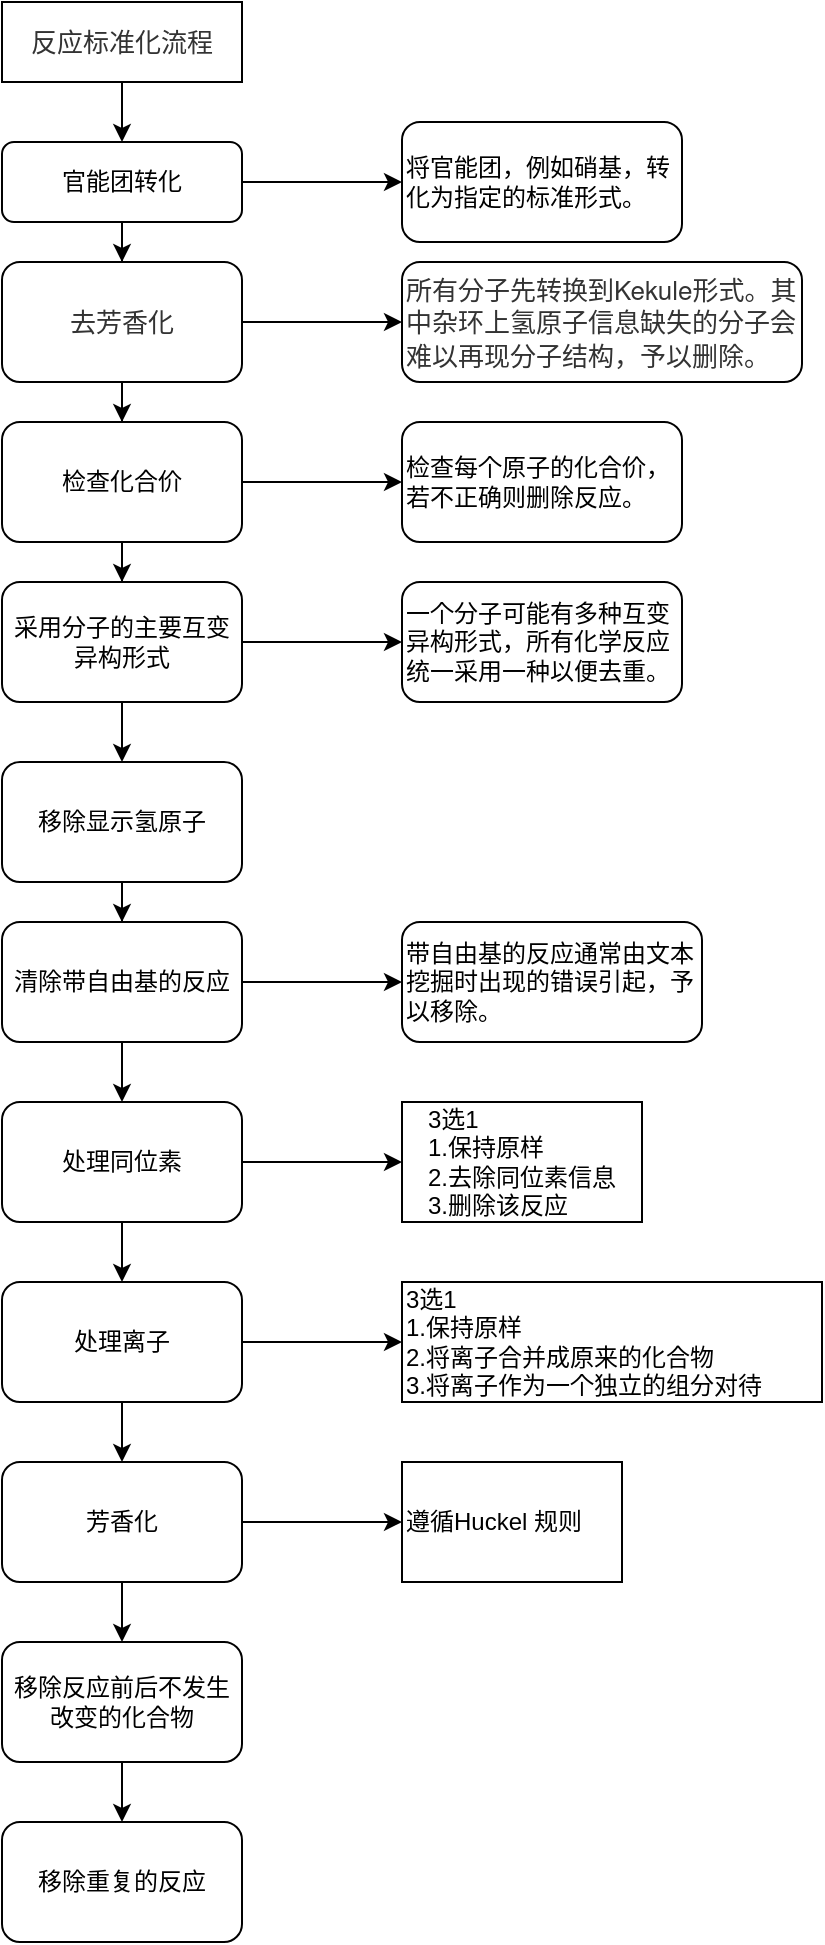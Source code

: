 <mxfile version="14.2.7" type="github">
  <diagram id="C5RBs43oDa-KdzZeNtuy" name="Page-1">
    <mxGraphModel dx="614" dy="681" grid="1" gridSize="10" guides="1" tooltips="1" connect="1" arrows="1" fold="1" page="1" pageScale="1" pageWidth="827" pageHeight="1169" math="0" shadow="0">
      <root>
        <mxCell id="WIyWlLk6GJQsqaUBKTNV-0" />
        <mxCell id="WIyWlLk6GJQsqaUBKTNV-1" parent="WIyWlLk6GJQsqaUBKTNV-0" />
        <mxCell id="pPOjZ__AMGa9lNMVOs1m-5" value="" style="edgeStyle=orthogonalEdgeStyle;rounded=0;orthogonalLoop=1;jettySize=auto;html=1;" parent="WIyWlLk6GJQsqaUBKTNV-1" source="WIyWlLk6GJQsqaUBKTNV-3" target="pPOjZ__AMGa9lNMVOs1m-4" edge="1">
          <mxGeometry relative="1" as="geometry" />
        </mxCell>
        <mxCell id="DUKsNaO2OgnoyrDqJkuF-23" value="" style="edgeStyle=orthogonalEdgeStyle;rounded=0;orthogonalLoop=1;jettySize=auto;html=1;" edge="1" parent="WIyWlLk6GJQsqaUBKTNV-1" source="WIyWlLk6GJQsqaUBKTNV-3" target="DUKsNaO2OgnoyrDqJkuF-22">
          <mxGeometry relative="1" as="geometry" />
        </mxCell>
        <mxCell id="WIyWlLk6GJQsqaUBKTNV-3" value="官能团转化" style="rounded=1;whiteSpace=wrap;html=1;fontSize=12;glass=0;strokeWidth=1;shadow=0;" parent="WIyWlLk6GJQsqaUBKTNV-1" vertex="1">
          <mxGeometry x="150" y="90" width="120" height="40" as="geometry" />
        </mxCell>
        <mxCell id="pPOjZ__AMGa9lNMVOs1m-3" value="" style="edgeStyle=orthogonalEdgeStyle;rounded=0;orthogonalLoop=1;jettySize=auto;html=1;" parent="WIyWlLk6GJQsqaUBKTNV-1" source="pPOjZ__AMGa9lNMVOs1m-2" target="WIyWlLk6GJQsqaUBKTNV-3" edge="1">
          <mxGeometry relative="1" as="geometry" />
        </mxCell>
        <mxCell id="pPOjZ__AMGa9lNMVOs1m-2" value="&lt;span style=&quot;color: rgb(51 , 51 , 51) ; font-family: &amp;#34;helvetica neue&amp;#34; , &amp;#34;helvetica&amp;#34; , &amp;#34;arial&amp;#34; , &amp;#34;hiragino sans gb&amp;#34; , &amp;#34;hiragino sans gb w3&amp;#34; , &amp;#34;microsoft yahei ui&amp;#34; , &amp;#34;microsoft yahei&amp;#34; , sans-serif ; font-size: 13px&quot;&gt;反应标准化流程&lt;/span&gt;" style="rounded=0;whiteSpace=wrap;html=1;" parent="WIyWlLk6GJQsqaUBKTNV-1" vertex="1">
          <mxGeometry x="150" y="20" width="120" height="40" as="geometry" />
        </mxCell>
        <mxCell id="pPOjZ__AMGa9lNMVOs1m-7" value="" style="edgeStyle=orthogonalEdgeStyle;rounded=0;orthogonalLoop=1;jettySize=auto;html=1;" parent="WIyWlLk6GJQsqaUBKTNV-1" source="pPOjZ__AMGa9lNMVOs1m-4" target="pPOjZ__AMGa9lNMVOs1m-6" edge="1">
          <mxGeometry relative="1" as="geometry" />
        </mxCell>
        <mxCell id="DUKsNaO2OgnoyrDqJkuF-25" value="" style="edgeStyle=orthogonalEdgeStyle;rounded=0;orthogonalLoop=1;jettySize=auto;html=1;" edge="1" parent="WIyWlLk6GJQsqaUBKTNV-1" source="pPOjZ__AMGa9lNMVOs1m-4" target="DUKsNaO2OgnoyrDqJkuF-24">
          <mxGeometry relative="1" as="geometry" />
        </mxCell>
        <mxCell id="pPOjZ__AMGa9lNMVOs1m-4" value="&lt;span style=&quot;color: rgb(51 , 51 , 51) ; font-family: &amp;#34;helvetica neue&amp;#34; , &amp;#34;helvetica&amp;#34; , &amp;#34;arial&amp;#34; , &amp;#34;hiragino sans gb&amp;#34; , &amp;#34;hiragino sans gb w3&amp;#34; , &amp;#34;microsoft yahei ui&amp;#34; , &amp;#34;microsoft yahei&amp;#34; , sans-serif ; font-size: 13px ; text-align: left&quot;&gt;去芳香化&lt;/span&gt;" style="whiteSpace=wrap;html=1;rounded=1;shadow=0;strokeWidth=1;glass=0;" parent="WIyWlLk6GJQsqaUBKTNV-1" vertex="1">
          <mxGeometry x="150" y="150" width="120" height="60" as="geometry" />
        </mxCell>
        <mxCell id="DUKsNaO2OgnoyrDqJkuF-1" value="" style="edgeStyle=orthogonalEdgeStyle;rounded=0;orthogonalLoop=1;jettySize=auto;html=1;" edge="1" parent="WIyWlLk6GJQsqaUBKTNV-1" source="pPOjZ__AMGa9lNMVOs1m-6" target="DUKsNaO2OgnoyrDqJkuF-0">
          <mxGeometry relative="1" as="geometry" />
        </mxCell>
        <mxCell id="DUKsNaO2OgnoyrDqJkuF-27" value="" style="edgeStyle=orthogonalEdgeStyle;rounded=0;orthogonalLoop=1;jettySize=auto;html=1;" edge="1" parent="WIyWlLk6GJQsqaUBKTNV-1" source="pPOjZ__AMGa9lNMVOs1m-6" target="DUKsNaO2OgnoyrDqJkuF-26">
          <mxGeometry relative="1" as="geometry" />
        </mxCell>
        <mxCell id="pPOjZ__AMGa9lNMVOs1m-6" value="检查化合价" style="whiteSpace=wrap;html=1;rounded=1;shadow=0;strokeWidth=1;glass=0;" parent="WIyWlLk6GJQsqaUBKTNV-1" vertex="1">
          <mxGeometry x="150" y="230" width="120" height="60" as="geometry" />
        </mxCell>
        <mxCell id="DUKsNaO2OgnoyrDqJkuF-3" value="" style="edgeStyle=orthogonalEdgeStyle;rounded=0;orthogonalLoop=1;jettySize=auto;html=1;" edge="1" parent="WIyWlLk6GJQsqaUBKTNV-1" source="DUKsNaO2OgnoyrDqJkuF-0" target="DUKsNaO2OgnoyrDqJkuF-2">
          <mxGeometry relative="1" as="geometry" />
        </mxCell>
        <mxCell id="DUKsNaO2OgnoyrDqJkuF-29" value="" style="edgeStyle=orthogonalEdgeStyle;rounded=0;orthogonalLoop=1;jettySize=auto;html=1;" edge="1" parent="WIyWlLk6GJQsqaUBKTNV-1" source="DUKsNaO2OgnoyrDqJkuF-0" target="DUKsNaO2OgnoyrDqJkuF-28">
          <mxGeometry relative="1" as="geometry" />
        </mxCell>
        <mxCell id="DUKsNaO2OgnoyrDqJkuF-0" value="采用分子的主要互变异构形式" style="whiteSpace=wrap;html=1;rounded=1;shadow=0;strokeWidth=1;glass=0;" vertex="1" parent="WIyWlLk6GJQsqaUBKTNV-1">
          <mxGeometry x="150" y="310" width="120" height="60" as="geometry" />
        </mxCell>
        <mxCell id="DUKsNaO2OgnoyrDqJkuF-5" value="" style="edgeStyle=orthogonalEdgeStyle;rounded=0;orthogonalLoop=1;jettySize=auto;html=1;" edge="1" parent="WIyWlLk6GJQsqaUBKTNV-1" source="DUKsNaO2OgnoyrDqJkuF-2" target="DUKsNaO2OgnoyrDqJkuF-4">
          <mxGeometry relative="1" as="geometry" />
        </mxCell>
        <mxCell id="DUKsNaO2OgnoyrDqJkuF-2" value="移除显示氢原子" style="whiteSpace=wrap;html=1;rounded=1;shadow=0;strokeWidth=1;glass=0;" vertex="1" parent="WIyWlLk6GJQsqaUBKTNV-1">
          <mxGeometry x="150" y="400" width="120" height="60" as="geometry" />
        </mxCell>
        <mxCell id="DUKsNaO2OgnoyrDqJkuF-7" value="" style="edgeStyle=orthogonalEdgeStyle;rounded=0;orthogonalLoop=1;jettySize=auto;html=1;" edge="1" parent="WIyWlLk6GJQsqaUBKTNV-1" source="DUKsNaO2OgnoyrDqJkuF-4" target="DUKsNaO2OgnoyrDqJkuF-6">
          <mxGeometry relative="1" as="geometry" />
        </mxCell>
        <mxCell id="DUKsNaO2OgnoyrDqJkuF-31" value="" style="edgeStyle=orthogonalEdgeStyle;rounded=0;orthogonalLoop=1;jettySize=auto;html=1;" edge="1" parent="WIyWlLk6GJQsqaUBKTNV-1" source="DUKsNaO2OgnoyrDqJkuF-4" target="DUKsNaO2OgnoyrDqJkuF-30">
          <mxGeometry relative="1" as="geometry" />
        </mxCell>
        <mxCell id="DUKsNaO2OgnoyrDqJkuF-4" value="清除带自由基的反应" style="whiteSpace=wrap;html=1;rounded=1;shadow=0;strokeWidth=1;glass=0;" vertex="1" parent="WIyWlLk6GJQsqaUBKTNV-1">
          <mxGeometry x="150" y="480" width="120" height="60" as="geometry" />
        </mxCell>
        <mxCell id="DUKsNaO2OgnoyrDqJkuF-9" value="" style="edgeStyle=orthogonalEdgeStyle;rounded=0;orthogonalLoop=1;jettySize=auto;html=1;" edge="1" parent="WIyWlLk6GJQsqaUBKTNV-1" source="DUKsNaO2OgnoyrDqJkuF-6" target="DUKsNaO2OgnoyrDqJkuF-8">
          <mxGeometry relative="1" as="geometry" />
        </mxCell>
        <mxCell id="DUKsNaO2OgnoyrDqJkuF-11" value="" style="edgeStyle=orthogonalEdgeStyle;rounded=0;orthogonalLoop=1;jettySize=auto;html=1;" edge="1" parent="WIyWlLk6GJQsqaUBKTNV-1" source="DUKsNaO2OgnoyrDqJkuF-6" target="DUKsNaO2OgnoyrDqJkuF-10">
          <mxGeometry relative="1" as="geometry" />
        </mxCell>
        <mxCell id="DUKsNaO2OgnoyrDqJkuF-6" value="处理同位素" style="whiteSpace=wrap;html=1;rounded=1;shadow=0;strokeWidth=1;glass=0;" vertex="1" parent="WIyWlLk6GJQsqaUBKTNV-1">
          <mxGeometry x="150" y="570" width="120" height="60" as="geometry" />
        </mxCell>
        <mxCell id="DUKsNaO2OgnoyrDqJkuF-8" value="&lt;div style=&quot;text-align: left&quot;&gt;&lt;span&gt;&lt;font style=&quot;font-size: 12px&quot;&gt;3选1&lt;/font&gt;&lt;/span&gt;&lt;/div&gt;&lt;div style=&quot;text-align: left&quot;&gt;&lt;span&gt;&lt;font style=&quot;font-size: 12px&quot;&gt;1.保持原样&lt;/font&gt;&lt;/span&gt;&lt;/div&gt;&lt;font style=&quot;font-size: 12px&quot;&gt;2.去除同位素信息&lt;br&gt;&lt;/font&gt;&lt;div style=&quot;text-align: left&quot;&gt;&lt;span&gt;&lt;font style=&quot;font-size: 12px&quot;&gt;3.删除该反应&lt;/font&gt;&lt;/span&gt;&lt;/div&gt;" style="whiteSpace=wrap;html=1;rounded=0;shadow=0;strokeWidth=1;glass=0;" vertex="1" parent="WIyWlLk6GJQsqaUBKTNV-1">
          <mxGeometry x="350" y="570" width="120" height="60" as="geometry" />
        </mxCell>
        <mxCell id="DUKsNaO2OgnoyrDqJkuF-13" value="" style="edgeStyle=orthogonalEdgeStyle;rounded=0;orthogonalLoop=1;jettySize=auto;html=1;" edge="1" parent="WIyWlLk6GJQsqaUBKTNV-1" source="DUKsNaO2OgnoyrDqJkuF-10" target="DUKsNaO2OgnoyrDqJkuF-12">
          <mxGeometry relative="1" as="geometry" />
        </mxCell>
        <mxCell id="DUKsNaO2OgnoyrDqJkuF-15" value="" style="edgeStyle=orthogonalEdgeStyle;rounded=0;orthogonalLoop=1;jettySize=auto;html=1;" edge="1" parent="WIyWlLk6GJQsqaUBKTNV-1" source="DUKsNaO2OgnoyrDqJkuF-10" target="DUKsNaO2OgnoyrDqJkuF-14">
          <mxGeometry relative="1" as="geometry" />
        </mxCell>
        <mxCell id="DUKsNaO2OgnoyrDqJkuF-10" value="处理离子" style="whiteSpace=wrap;html=1;rounded=1;shadow=0;strokeWidth=1;glass=0;" vertex="1" parent="WIyWlLk6GJQsqaUBKTNV-1">
          <mxGeometry x="150" y="660" width="120" height="60" as="geometry" />
        </mxCell>
        <mxCell id="DUKsNaO2OgnoyrDqJkuF-12" value="&lt;div&gt;3选1&lt;/div&gt;&lt;div&gt;1.保持原样&lt;/div&gt;2.将离子合并成原来的化合物&lt;br&gt;&lt;div&gt;3.将离子作为一个独立的组分对待&lt;/div&gt;" style="whiteSpace=wrap;html=1;rounded=0;shadow=0;strokeWidth=1;glass=0;align=left;" vertex="1" parent="WIyWlLk6GJQsqaUBKTNV-1">
          <mxGeometry x="350" y="660" width="210" height="60" as="geometry" />
        </mxCell>
        <mxCell id="DUKsNaO2OgnoyrDqJkuF-17" value="" style="edgeStyle=orthogonalEdgeStyle;rounded=0;orthogonalLoop=1;jettySize=auto;html=1;" edge="1" parent="WIyWlLk6GJQsqaUBKTNV-1" source="DUKsNaO2OgnoyrDqJkuF-14" target="DUKsNaO2OgnoyrDqJkuF-16">
          <mxGeometry relative="1" as="geometry" />
        </mxCell>
        <mxCell id="DUKsNaO2OgnoyrDqJkuF-19" value="" style="edgeStyle=orthogonalEdgeStyle;rounded=0;orthogonalLoop=1;jettySize=auto;html=1;" edge="1" parent="WIyWlLk6GJQsqaUBKTNV-1" source="DUKsNaO2OgnoyrDqJkuF-14" target="DUKsNaO2OgnoyrDqJkuF-18">
          <mxGeometry relative="1" as="geometry" />
        </mxCell>
        <mxCell id="DUKsNaO2OgnoyrDqJkuF-14" value="芳香化" style="whiteSpace=wrap;html=1;rounded=1;shadow=0;strokeWidth=1;glass=0;" vertex="1" parent="WIyWlLk6GJQsqaUBKTNV-1">
          <mxGeometry x="150" y="750" width="120" height="60" as="geometry" />
        </mxCell>
        <mxCell id="DUKsNaO2OgnoyrDqJkuF-16" value="&lt;div&gt;遵循Huckel 规则&lt;/div&gt;" style="whiteSpace=wrap;html=1;rounded=0;shadow=0;strokeWidth=1;glass=0;align=left;" vertex="1" parent="WIyWlLk6GJQsqaUBKTNV-1">
          <mxGeometry x="350" y="750" width="110" height="60" as="geometry" />
        </mxCell>
        <mxCell id="DUKsNaO2OgnoyrDqJkuF-21" value="" style="edgeStyle=orthogonalEdgeStyle;rounded=0;orthogonalLoop=1;jettySize=auto;html=1;" edge="1" parent="WIyWlLk6GJQsqaUBKTNV-1" source="DUKsNaO2OgnoyrDqJkuF-18" target="DUKsNaO2OgnoyrDqJkuF-20">
          <mxGeometry relative="1" as="geometry" />
        </mxCell>
        <mxCell id="DUKsNaO2OgnoyrDqJkuF-18" value="移除反应前后不发生改变的化合物" style="whiteSpace=wrap;html=1;rounded=1;shadow=0;strokeWidth=1;glass=0;" vertex="1" parent="WIyWlLk6GJQsqaUBKTNV-1">
          <mxGeometry x="150" y="840" width="120" height="60" as="geometry" />
        </mxCell>
        <mxCell id="DUKsNaO2OgnoyrDqJkuF-20" value="移除重复的反应" style="whiteSpace=wrap;html=1;rounded=1;shadow=0;strokeWidth=1;glass=0;" vertex="1" parent="WIyWlLk6GJQsqaUBKTNV-1">
          <mxGeometry x="150" y="930" width="120" height="60" as="geometry" />
        </mxCell>
        <mxCell id="DUKsNaO2OgnoyrDqJkuF-22" value="将官能团，例如硝基，转化为指定的标准形式。" style="whiteSpace=wrap;html=1;rounded=1;shadow=0;strokeWidth=1;glass=0;align=left;" vertex="1" parent="WIyWlLk6GJQsqaUBKTNV-1">
          <mxGeometry x="350" y="80" width="140" height="60" as="geometry" />
        </mxCell>
        <mxCell id="DUKsNaO2OgnoyrDqJkuF-24" value="&lt;span style=&quot;color: rgb(51 , 51 , 51) ; font-family: &amp;#34;helvetica neue&amp;#34; , &amp;#34;helvetica&amp;#34; , &amp;#34;arial&amp;#34; , &amp;#34;hiragino sans gb&amp;#34; , &amp;#34;hiragino sans gb w3&amp;#34; , &amp;#34;microsoft yahei ui&amp;#34; , &amp;#34;microsoft yahei&amp;#34; , sans-serif ; font-size: 13px&quot;&gt;所有分子先转换到Kekule形式。其中杂环上氢原子信息缺失的分子会难以再现分子结构，予以删除。&lt;/span&gt;" style="whiteSpace=wrap;html=1;rounded=1;shadow=0;strokeWidth=1;glass=0;align=left;" vertex="1" parent="WIyWlLk6GJQsqaUBKTNV-1">
          <mxGeometry x="350" y="150" width="200" height="60" as="geometry" />
        </mxCell>
        <mxCell id="DUKsNaO2OgnoyrDqJkuF-26" value="检查每个原子的化合价，若不正确则删除反应。" style="whiteSpace=wrap;html=1;rounded=1;shadow=0;strokeWidth=1;glass=0;align=left;" vertex="1" parent="WIyWlLk6GJQsqaUBKTNV-1">
          <mxGeometry x="350" y="230" width="140" height="60" as="geometry" />
        </mxCell>
        <mxCell id="DUKsNaO2OgnoyrDqJkuF-28" value="一个分子可能有多种互变异构形式，所有化学反应统一采用一种以便去重。" style="whiteSpace=wrap;html=1;rounded=1;shadow=0;strokeWidth=1;glass=0;align=left;" vertex="1" parent="WIyWlLk6GJQsqaUBKTNV-1">
          <mxGeometry x="350" y="310" width="140" height="60" as="geometry" />
        </mxCell>
        <mxCell id="DUKsNaO2OgnoyrDqJkuF-30" value="带自由基的反应通常由文本挖掘时出现的错误引起，予以移除。" style="whiteSpace=wrap;html=1;rounded=1;shadow=0;strokeWidth=1;glass=0;align=left;" vertex="1" parent="WIyWlLk6GJQsqaUBKTNV-1">
          <mxGeometry x="350" y="480" width="150" height="60" as="geometry" />
        </mxCell>
      </root>
    </mxGraphModel>
  </diagram>
</mxfile>
